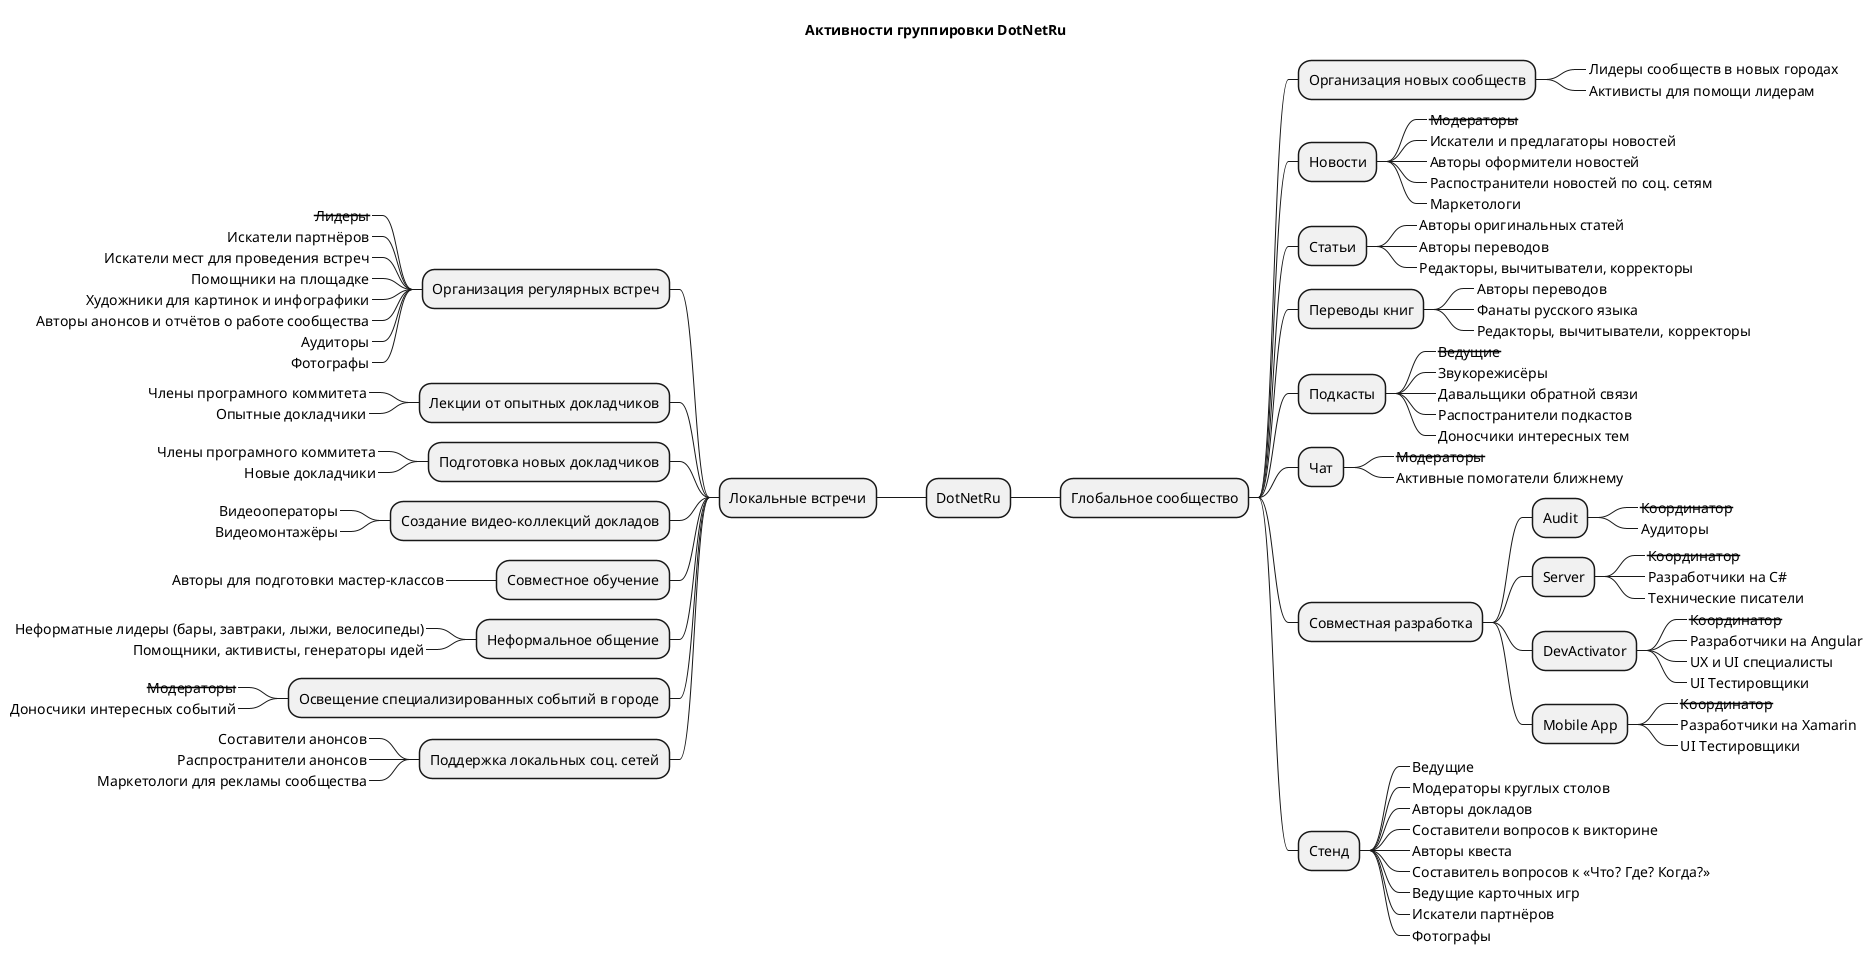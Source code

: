 @startmindmap
title Активности группировки DotNetRu

* DotNetRu

** Глобальное сообщество

*** Организация новых сообществ
****_ Лидеры сообществ в новых городах
****_ Активисты для помощи лидерам

*** Новости
****_ <s>Модераторы</s>
****_ Искатели и предлагаторы новостей
****_ Авторы оформители новостей
****_ Распостранители новостей по соц. сетям
****_ Маркетологи

*** Статьи
****_ Авторы оригинальных статей
****_ Авторы переводов
****_ Редакторы, вычитыватели, корректоры

*** Переводы книг
****_ Авторы переводов
****_ Фанаты русского языка
****_ Редакторы, вычитыватели, корректоры

*** Подкасты
****_ <s>Ведущие</s>
****_ Звукорежисёры
****_ Давальщики обратной связи
****_ Распостранители подкастов
****_ Доносчики интересных тем

*** Чат
****_ <s>Модераторы</s>
****_ Активные помогатели ближнему

*** Совместная разработка

**** Audit
*****_ <s>Координатор</s>
*****_ Аудиторы

**** Server
*****_ <s>Координатор</s>
*****_ Разработчики на C#
*****_ Технические писатели

**** DevActivator
*****_ <s>Координатор</s>
*****_ Разработчики на Angular
*****_ UX и UI специалисты
*****_ UI Тестировщики

**** Mobile App
*****_ <s>Координатор</s>
*****_ Разработчики на Xamarin
*****_ UI Тестировщики

*** Стенд
****_ Ведущие
****_ Модераторы круглых столов
****_ Авторы докладов
****_ Составители вопросов к викторине
****_ Авторы квеста
****_ Составитель вопросов к «Что? Где? Когда?»
****_ Ведущие карточных игр
****_ Искатели партнёров
****_ Фотографы

left side

** Локальные встречи

*** Организация регулярных встреч
****_ <s>Лидеры</s>
****_ Искатели партнёров
****_ Искатели мест для проведения встреч
****_ Помощники на площадке
****_ Художники для картинок и инфографики
****_ Авторы анонсов и отчётов о работе сообщества
****_ Аудиторы
****_ Фотографы

*** Лекции от опытных докладчиков
****_ Члены програмного коммитета
****_ Опытные докладчики

*** Подготовка новых докладчиков
****_ Члены програмного коммитета
****_ Новые докладчики

*** Создание видео-коллекций докладов
****_ Видеооператоры
****_ Видеомонтажёры

*** Совместное обучение
****_ Авторы для подготовки мастер-классов

*** Неформальное общение
****_ Неформатные лидеры (бары, завтраки, лыжи, велосипеды)
****_ Помощники, активисты, генераторы идей

*** Освещение специализированных событий в городе
****_ <s>Модераторы</s>
****_ Доносчики интересных событий

*** Поддержка локальных соц. сетей
****_ Составители анонсов
****_ Распространители анонсов
****_ Маркетологи для рекламы сообщества

@endmindmap
